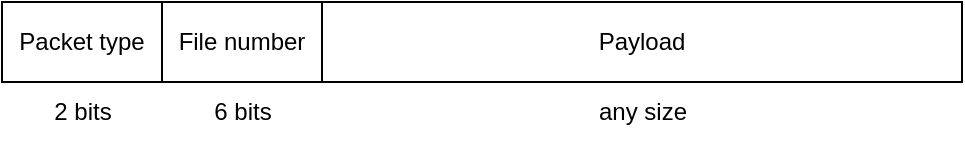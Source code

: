 <mxfile version="24.0.0" type="device">
  <diagram name="Side-1" id="UtUE6usGgRoNjTVIGV_d">
    <mxGraphModel dx="750" dy="429" grid="1" gridSize="10" guides="1" tooltips="1" connect="1" arrows="1" fold="1" page="1" pageScale="1" pageWidth="827" pageHeight="1169" math="0" shadow="0">
      <root>
        <mxCell id="0" />
        <mxCell id="1" parent="0" />
        <mxCell id="2Zn6BPDYe05IoYwh--fQ-1" value="Packet type" style="rounded=0;whiteSpace=wrap;html=1;" vertex="1" parent="1">
          <mxGeometry x="120" y="160" width="80" height="40" as="geometry" />
        </mxCell>
        <mxCell id="2Zn6BPDYe05IoYwh--fQ-4" value="File number" style="rounded=0;whiteSpace=wrap;html=1;" vertex="1" parent="1">
          <mxGeometry x="200" y="160" width="80" height="40" as="geometry" />
        </mxCell>
        <mxCell id="2Zn6BPDYe05IoYwh--fQ-5" value="Payload" style="rounded=0;whiteSpace=wrap;html=1;" vertex="1" parent="1">
          <mxGeometry x="280" y="160" width="320" height="40" as="geometry" />
        </mxCell>
        <mxCell id="2Zn6BPDYe05IoYwh--fQ-6" value="2 bits" style="text;html=1;align=center;verticalAlign=middle;resizable=0;points=[];autosize=1;strokeColor=none;fillColor=none;" vertex="1" parent="1">
          <mxGeometry x="135" y="200" width="50" height="30" as="geometry" />
        </mxCell>
        <mxCell id="2Zn6BPDYe05IoYwh--fQ-7" value="&lt;div&gt;6 bits&lt;/div&gt;" style="text;html=1;align=center;verticalAlign=middle;resizable=0;points=[];autosize=1;strokeColor=none;fillColor=none;" vertex="1" parent="1">
          <mxGeometry x="215" y="200" width="50" height="30" as="geometry" />
        </mxCell>
        <mxCell id="2Zn6BPDYe05IoYwh--fQ-8" value="&lt;div&gt;any size&lt;br&gt;&lt;/div&gt;" style="text;html=1;align=center;verticalAlign=middle;resizable=0;points=[];autosize=1;strokeColor=none;fillColor=none;" vertex="1" parent="1">
          <mxGeometry x="405" y="200" width="70" height="30" as="geometry" />
        </mxCell>
      </root>
    </mxGraphModel>
  </diagram>
</mxfile>
